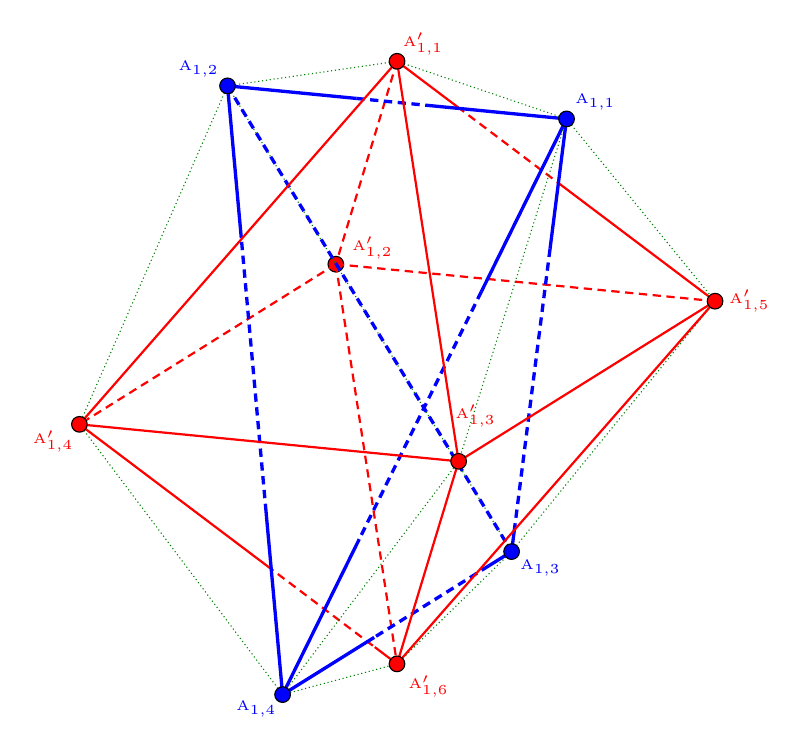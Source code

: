 \begin{tikzpicture}[
	rotate around y=77, % free to adjust to rotate the Adash octahedron around its local "z" axis
	rotate around z=-69.867, % -arctan(y/z) where y and z are the corresponding components of {(Adash6) - (Adash1)}
	rotate around y=90,
	rotate around x=90, % this and the next rotate TikZ's axes into our conventional view (z axis pointing upwards, x and y coming towards viewer)
	scale = 5.0,
]
%		\draw[->] (0,0,0)--++(1,0,0) node[right]{$x$};
%		\draw[->] (0,0,0)--++(0,1,0) node[above]{$y$};
%		\draw[->] (0,0,0)--++(0,0,1) node[below left]{$z$};
	% A
	%% Coord def
	\coordinate (A1) at (0, 0, 0);
	\coordinate (A2) at (0.97, 0, 0);
	\coordinate (A3) at (0.485, 1.409, 0);
	\coordinate (A4) at (0.485, 1.075, 0.91);	
	% Adash
	%% Coord def
	\coordinate (Adash1) at ( 0.485, -0.098, -0.036);
	\coordinate (Adash2) at ( 1.027,  0.808, -0.282);
	\coordinate (Adash3) at (-0.058,  0.434,  0.737);
	\coordinate (Adash4) at ( 1.027,  0.434,  0.737);
	\coordinate (Adash5) at (-0.058,  0.808, -0.282);
	\coordinate (Adash6) at ( 0.485,  1.339,  0.491);
	%% Plot an annoyingly odd state that has to be on the bottom layer
	\node at (Adash2)[circle, fill = red, draw = black, inner sep=2pt]{};
	%%
	%% Draw lines
	%%
	% A2 -- Adash1
	\draw[Green, thin, densely dotted] (A2) -- (Adash1);
	% A2 -- Adash2
	\draw[Green, thin, densely dotted] (A2) -- (Adash2);
	% A2 -- Adash4
	\draw[Green, thin, densely dotted] (A2) -- (Adash4);
	% A3 -- Adash2
	\draw[Green, thin, densely dotted] (A3) -- (Adash2);
	% A3 -- Adash5
	\draw[Green, thin, densely dotted] (A3) -- (Adash5);
	% A3 -- Adash6
	\draw[Green, thin, densely dotted] (A3) -- (Adash6);
	% Adash4 -- Adash6
	\draw[red, thick] (Adash4) -- ($(Adash4)!0.59!(Adash6)$);
	\draw[red, thick, densely dashed] ($(Adash4)!0.59!(Adash6)$) -- ($(Adash4)!0.93!(Adash6)$);
	\draw[red, thick] ($(Adash4)!0.93!(Adash6)$) -- (Adash6);
	% Adash2 -- Adash6
	\draw[red, thick, densely dashed] (Adash2) -- (Adash6);
	% Adash2 -- Adash5
	\draw[red, thick, densely dashed] (Adash2) -- (Adash5);
	% Adash1 -- Adash2
	\draw[red, thick, densely dashed] (Adash1) -- (Adash2);
	% Adash1 -- Adash5
	\draw[red, thick] (Adash1) -- ($(Adash1)!0.19!(Adash5)$);
	\draw[red, thick, densely dashed] ($(Adash1)!0.19!(Adash5)$) -- ($(Adash1)!0.51!(Adash5)$);
	\draw[red, thick] ($(Adash1)!0.51!(Adash5)$) -- (Adash5);
	% Adash2 -- Adash4
	\draw[red, thick, densely dashed] (Adash2) -- (Adash4);
	% A2 -- A1
	\draw[Blue, very thick] (A2) -- ($(A2)!0.38!(A1)$);
	\draw[Blue, very thick, densely dashed] ($(A2)!0.38!(A1)$) -- ($(A2)!0.6!(A1)$);
	\draw[Blue, very thick] ($(A2)!0.6!(A1)$) -- (A1);
	% A1 -- A4
	\draw[Blue, very thick] (A1) -- ($(A1)!0.3!(A4)$);
	\draw[Blue, very thick, densely dashed] ($(A1)!0.3!(A4)$) -- ($(A1)!0.73!(A4)$);
	\draw[Blue, very thick] ($(A1)!0.73!(A4)$) -- (A4);
	% A2 -- A3
	\draw[Blue, very thick, densely dashed] (A2) -- (A3);
	% A3 -- A4
	\draw[Blue, very thick] (A3) -- ($(A3)!0.1!(A4)$);
	\draw[Blue, very thick, densely dashed] ($(A3)!0.1!(A4)$) -- ($(A3)!0.6!(A4)$);
	\draw[Blue, very thick] ($(A3)!0.6!(A4)$) -- (A4);
	% A4 -- A2
	\draw[Blue, very thick] (A4) -- ($(A4)!0.3!(A2)$);
	\draw[Blue, very thick, densely dashed] ($(A4)!0.3!(A2)$) -- ($(A4)!0.75!(A2)$);
	\draw[Blue, very thick] ($(A4)!0.75!(A2)$) -- (A2);
	% A1 -- A3
	\draw[Blue, very thick] (A1) -- ($(A1)!0.3!(A3)$);
	\draw[Blue, very thick, densely dashed] ($(A1)!0.3!(A3)$) -- ($(A1)!0.95!(A3)$);
	\draw[Blue, very thick] ($(A1)!0.95!(A3)$) -- (A3);
	% Adash1 -- Adash4
	\draw[red, thick] (Adash1) -- (Adash4);
	% Adash5 -- Adash6
	\draw[red, thick] (Adash5) -- (Adash6);
	% Adash5 -- Adash3
	\draw[red, thick] (Adash5) -- (Adash3);
	% Adash3 -- Adash6
	\draw[red, thick] (Adash3) -- (Adash6);
	% Adash4 -- Adash3
	\draw[red, thick] (Adash4) -- (Adash3);
	% Adash3 -- Adash1
	\draw[red, thick] (Adash3) -- (Adash1);
	% A1 -- Adash1
	\draw[Green, thin, densely dotted] (A1) -- (Adash1);
	% A1 -- Adash3
	\draw[Green, thin, densely dotted] (A1) -- (Adash3);
	% A1 -- Adash5
	\draw[Green, thin, densely dotted] (A1) -- (Adash5);
	% A4 -- Adash3
	\draw[Green, thin, densely dotted] (A4) -- (Adash3);
	% A4 -- Adash4
	\draw[Green, thin, densely dotted] (A4) -- (Adash4);
	% A4 -- Adash6
	\draw[Green, thin, densely dotted] (A4) -- (Adash6);
	%%
	%% Plot states
	%%
	\foreach \astate in {A1, A2, A3, A4} \node at (\astate)[circle, fill = Blue, draw = black, inner sep=2pt]{};
	\foreach \adashstate in {Adash1, Adash3, Adash4, Adash5, Adash6} \node at (\adashstate)[circle, fill = red, draw = black, inner sep=2pt]{};
	%%
	%% Label states
	%%
	\node[anchor = south west, Blue, inner sep = 3pt] (A1label) at (A1) {\tiny $\mathrm{A}_{1,1}$};
	\node[anchor = south east, Blue, inner sep = 3pt] (A2label) at (A2) {\tiny $\mathrm{A}_{1,2}$};
	\node[anchor = north west, Blue, inner sep = 3pt] (A3label) at (A3) {\tiny $\mathrm{A}_{1,3}$};
	\node[anchor = north east, Blue, inner sep = 2pt] (A4label) at (A4) {\tiny $\mathrm{A}_{1,4}$};
	\node[anchor = south west, inner sep = 2pt, red] (Adash1label) at (Adash1) {\tiny $\mathrm{A}'_{1,1}$};
	\node[anchor = south west, inner sep = 2pt, red] (Adash2label) at ($(Adash2)+(-0.03,0,0)$) {\tiny $\mathrm{A}'_{1,2}$};
	\node[anchor = south west, inner sep = 3pt, red] (Adash3label) at ($(Adash3)+(0.05,-0.04,-0.04)$) {\tiny $\mathrm{A}'_{1,3}$};
	\node[anchor = north east, red, inner sep = 2pt] (Adash4label) at (Adash4) {\tiny $\mathrm{A}'_{1,4}$};
	\node[anchor = west, inner sep = 5pt, red] (Adash5label) at (Adash5) {\tiny $\mathrm{A}'_{1,5}$};
	\node[anchor = north west, inner sep = 4pt, red] (Adash6label) at (Adash6) {\tiny $\mathrm{A}'_{1,6}$};
\end{tikzpicture}